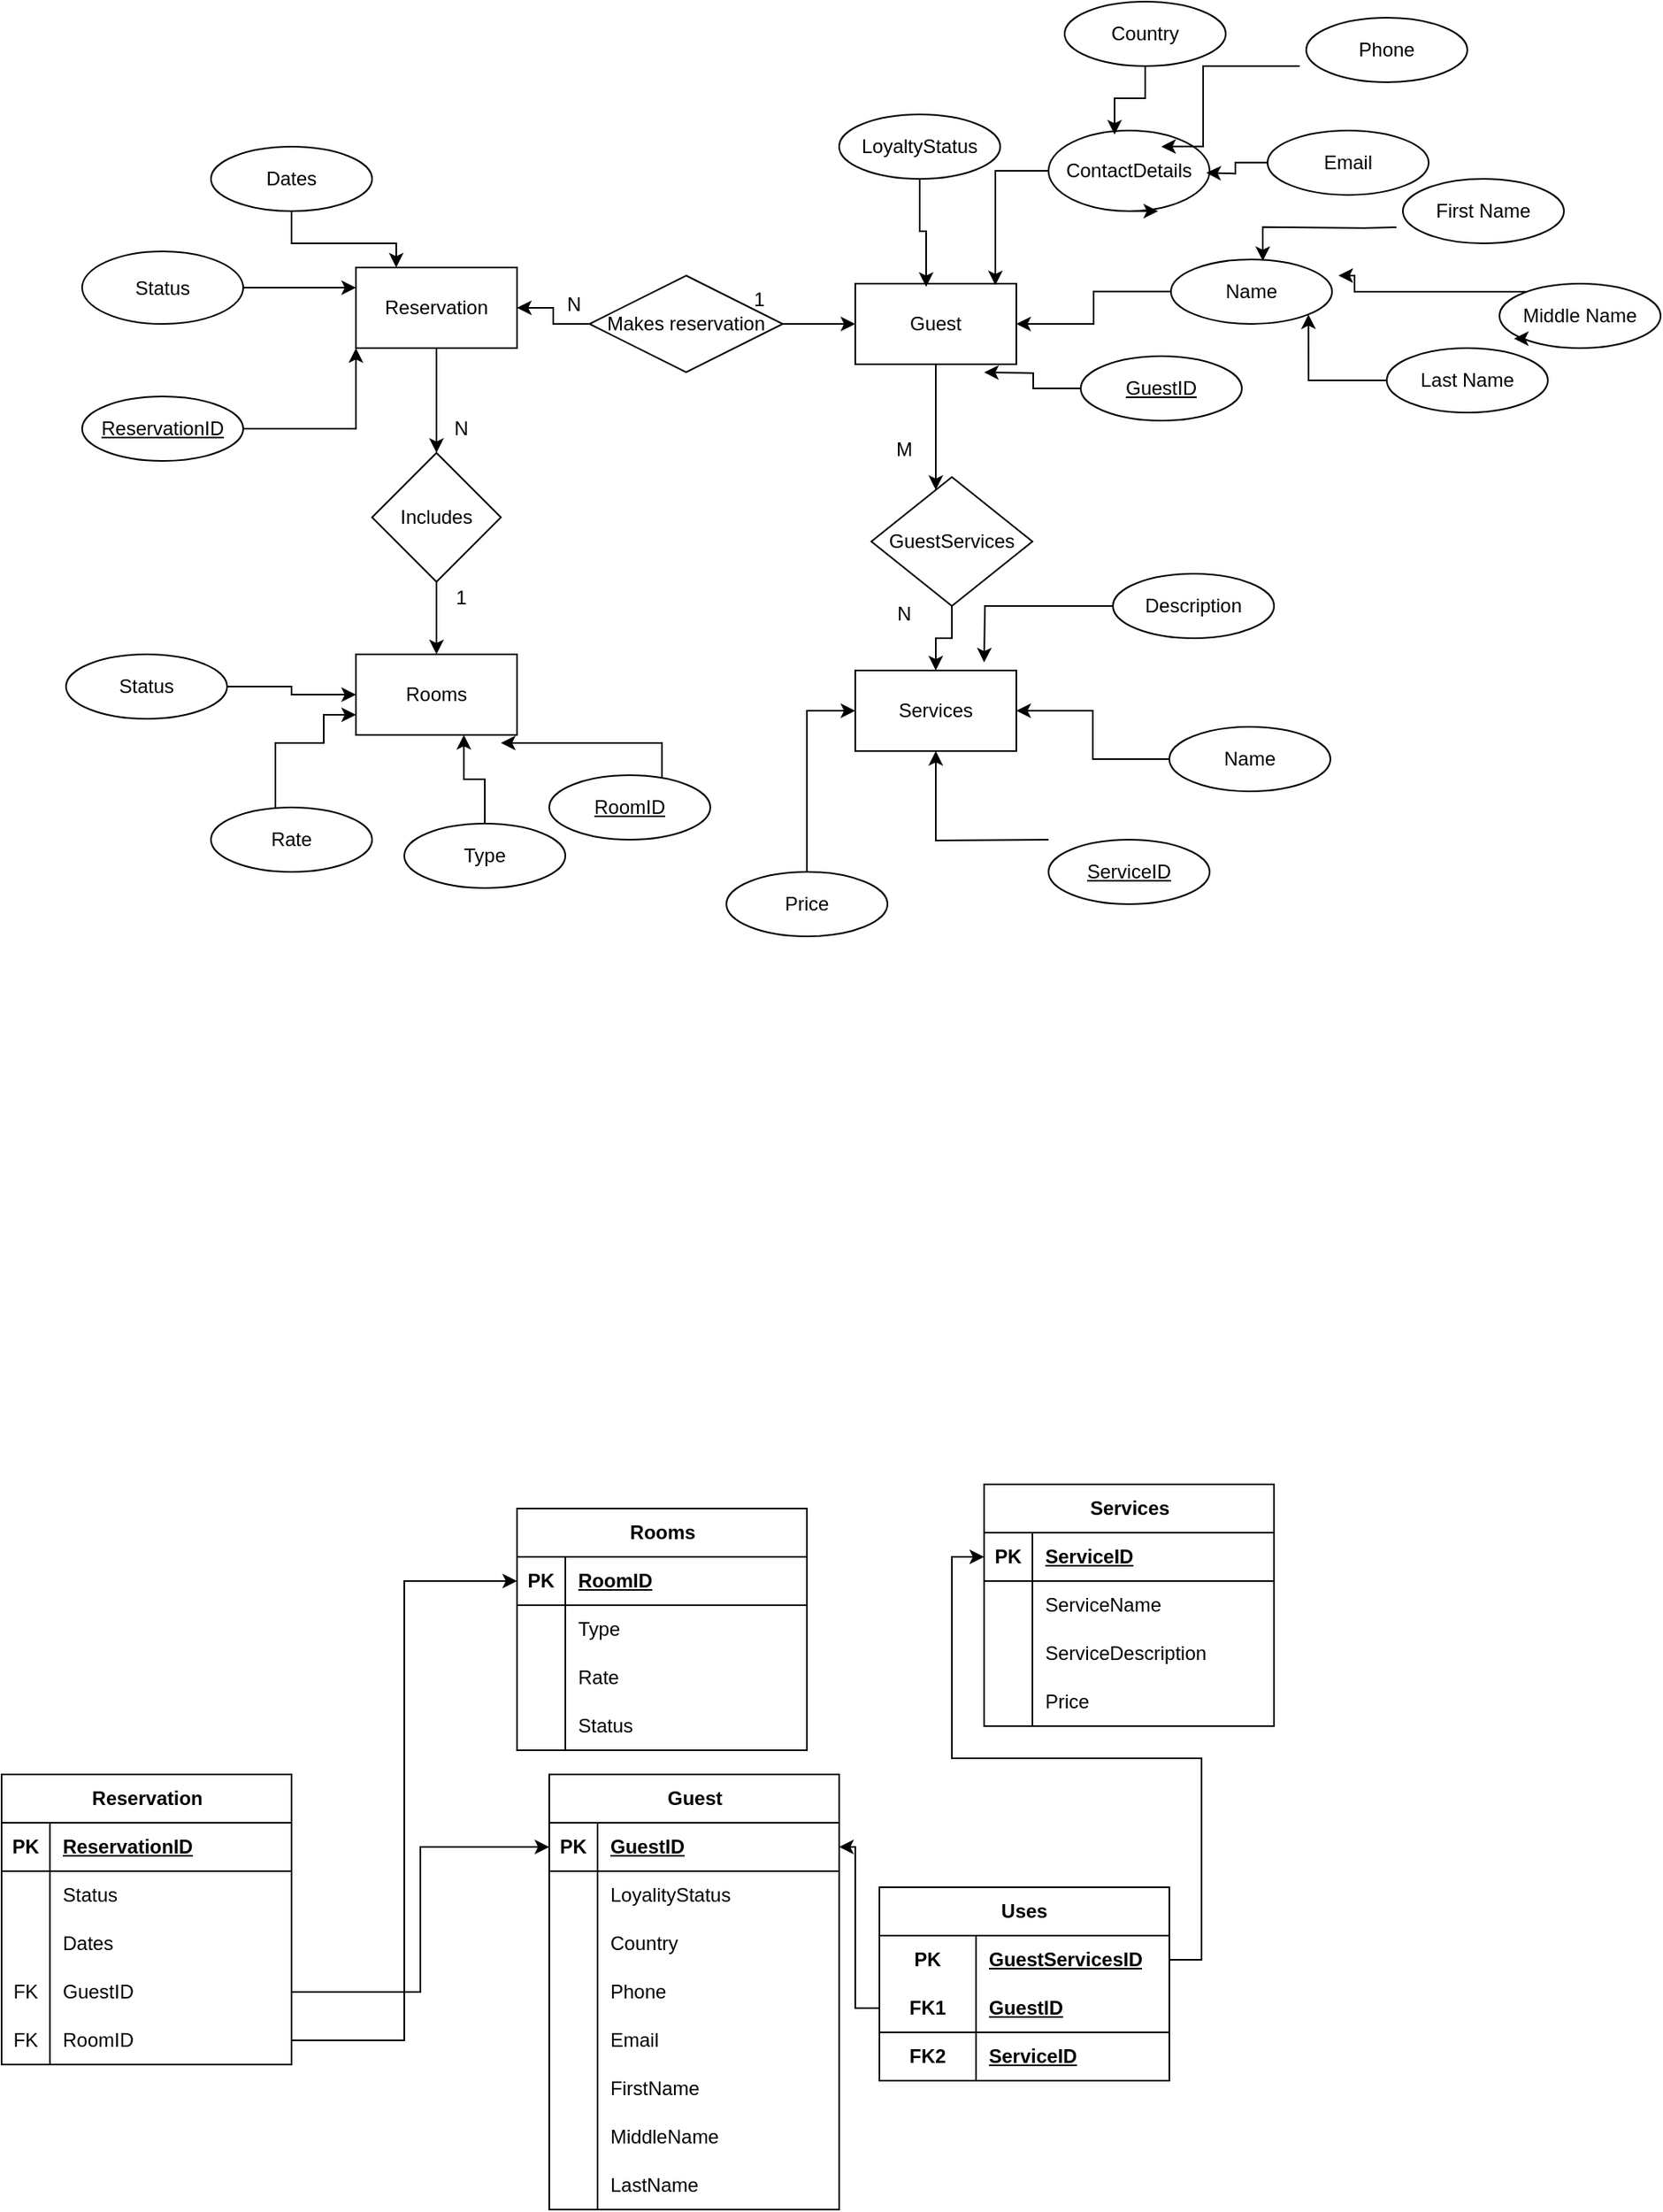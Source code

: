 <mxfile version="21.7.2" type="github">
  <diagram id="R2lEEEUBdFMjLlhIrx00" name="Page-1">
    <mxGraphModel dx="2049" dy="699" grid="1" gridSize="10" guides="1" tooltips="1" connect="1" arrows="1" fold="1" page="0" pageScale="1" pageWidth="850" pageHeight="1100" math="0" shadow="0" extFonts="Permanent Marker^https://fonts.googleapis.com/css?family=Permanent+Marker">
      <root>
        <mxCell id="0" />
        <mxCell id="1" parent="0" />
        <mxCell id="gXxTrSOlqH6xNBDomZQk-94" value="" style="edgeStyle=orthogonalEdgeStyle;rounded=0;orthogonalLoop=1;jettySize=auto;html=1;" parent="1" source="gXxTrSOlqH6xNBDomZQk-76" target="gXxTrSOlqH6xNBDomZQk-93" edge="1">
          <mxGeometry relative="1" as="geometry" />
        </mxCell>
        <mxCell id="gXxTrSOlqH6xNBDomZQk-76" value="Reservation" style="whiteSpace=wrap;html=1;align=center;" parent="1" vertex="1">
          <mxGeometry x="550" y="685" width="100" height="50" as="geometry" />
        </mxCell>
        <mxCell id="gXxTrSOlqH6xNBDomZQk-77" value="Services" style="whiteSpace=wrap;html=1;align=center;" parent="1" vertex="1">
          <mxGeometry x="860" y="935" width="100" height="50" as="geometry" />
        </mxCell>
        <mxCell id="gXxTrSOlqH6xNBDomZQk-89" value="" style="edgeStyle=orthogonalEdgeStyle;rounded=0;orthogonalLoop=1;jettySize=auto;html=1;" parent="1" source="gXxTrSOlqH6xNBDomZQk-78" target="gXxTrSOlqH6xNBDomZQk-88" edge="1">
          <mxGeometry relative="1" as="geometry">
            <Array as="points">
              <mxPoint x="910" y="795" />
              <mxPoint x="910" y="795" />
            </Array>
          </mxGeometry>
        </mxCell>
        <mxCell id="gXxTrSOlqH6xNBDomZQk-78" value="Guest" style="whiteSpace=wrap;html=1;align=center;" parent="1" vertex="1">
          <mxGeometry x="860" y="695" width="100" height="50" as="geometry" />
        </mxCell>
        <mxCell id="gXxTrSOlqH6xNBDomZQk-79" value="Rooms" style="whiteSpace=wrap;html=1;align=center;" parent="1" vertex="1">
          <mxGeometry x="550" y="925" width="100" height="50" as="geometry" />
        </mxCell>
        <mxCell id="gXxTrSOlqH6xNBDomZQk-84" style="edgeStyle=orthogonalEdgeStyle;rounded=0;orthogonalLoop=1;jettySize=auto;html=1;entryX=1;entryY=0.5;entryDx=0;entryDy=0;" parent="1" source="gXxTrSOlqH6xNBDomZQk-81" target="gXxTrSOlqH6xNBDomZQk-76" edge="1">
          <mxGeometry relative="1" as="geometry" />
        </mxCell>
        <mxCell id="gXxTrSOlqH6xNBDomZQk-85" style="edgeStyle=orthogonalEdgeStyle;rounded=0;orthogonalLoop=1;jettySize=auto;html=1;" parent="1" source="gXxTrSOlqH6xNBDomZQk-81" target="gXxTrSOlqH6xNBDomZQk-78" edge="1">
          <mxGeometry relative="1" as="geometry" />
        </mxCell>
        <mxCell id="gXxTrSOlqH6xNBDomZQk-81" value="Makes reservation" style="shape=rhombus;perimeter=rhombusPerimeter;whiteSpace=wrap;html=1;align=center;" parent="1" vertex="1">
          <mxGeometry x="695" y="690" width="120" height="60" as="geometry" />
        </mxCell>
        <mxCell id="gXxTrSOlqH6xNBDomZQk-86" value="N" style="text;html=1;align=center;verticalAlign=middle;resizable=0;points=[];autosize=1;strokeColor=none;fillColor=none;" parent="1" vertex="1">
          <mxGeometry x="670" y="692.5" width="30" height="30" as="geometry" />
        </mxCell>
        <mxCell id="gXxTrSOlqH6xNBDomZQk-87" value="1" style="text;html=1;align=center;verticalAlign=middle;resizable=0;points=[];autosize=1;strokeColor=none;fillColor=none;" parent="1" vertex="1">
          <mxGeometry x="785" y="690" width="30" height="30" as="geometry" />
        </mxCell>
        <mxCell id="gXxTrSOlqH6xNBDomZQk-90" style="edgeStyle=orthogonalEdgeStyle;rounded=0;orthogonalLoop=1;jettySize=auto;html=1;entryX=0.5;entryY=0;entryDx=0;entryDy=0;" parent="1" source="gXxTrSOlqH6xNBDomZQk-88" target="gXxTrSOlqH6xNBDomZQk-77" edge="1">
          <mxGeometry relative="1" as="geometry" />
        </mxCell>
        <mxCell id="gXxTrSOlqH6xNBDomZQk-88" value="GuestServices" style="rhombus;whiteSpace=wrap;html=1;" parent="1" vertex="1">
          <mxGeometry x="870" y="815" width="100" height="80" as="geometry" />
        </mxCell>
        <mxCell id="gXxTrSOlqH6xNBDomZQk-91" value="M" style="text;html=1;align=center;verticalAlign=middle;resizable=0;points=[];autosize=1;strokeColor=none;fillColor=none;" parent="1" vertex="1">
          <mxGeometry x="875" y="783" width="30" height="30" as="geometry" />
        </mxCell>
        <mxCell id="gXxTrSOlqH6xNBDomZQk-92" value="N" style="text;html=1;align=center;verticalAlign=middle;resizable=0;points=[];autosize=1;strokeColor=none;fillColor=none;" parent="1" vertex="1">
          <mxGeometry x="875" y="885" width="30" height="30" as="geometry" />
        </mxCell>
        <mxCell id="gXxTrSOlqH6xNBDomZQk-95" value="" style="edgeStyle=orthogonalEdgeStyle;rounded=0;orthogonalLoop=1;jettySize=auto;html=1;" parent="1" source="gXxTrSOlqH6xNBDomZQk-93" target="gXxTrSOlqH6xNBDomZQk-79" edge="1">
          <mxGeometry relative="1" as="geometry" />
        </mxCell>
        <mxCell id="gXxTrSOlqH6xNBDomZQk-93" value="Includes" style="rhombus;whiteSpace=wrap;html=1;" parent="1" vertex="1">
          <mxGeometry x="560" y="800" width="80" height="80" as="geometry" />
        </mxCell>
        <mxCell id="gXxTrSOlqH6xNBDomZQk-96" value="N" style="text;html=1;align=center;verticalAlign=middle;resizable=0;points=[];autosize=1;strokeColor=none;fillColor=none;" parent="1" vertex="1">
          <mxGeometry x="600" y="770" width="30" height="30" as="geometry" />
        </mxCell>
        <mxCell id="gXxTrSOlqH6xNBDomZQk-97" value="1" style="text;html=1;align=center;verticalAlign=middle;resizable=0;points=[];autosize=1;strokeColor=none;fillColor=none;" parent="1" vertex="1">
          <mxGeometry x="600" y="875" width="30" height="30" as="geometry" />
        </mxCell>
        <mxCell id="gXxTrSOlqH6xNBDomZQk-100" style="edgeStyle=orthogonalEdgeStyle;rounded=0;orthogonalLoop=1;jettySize=auto;html=1;entryX=0;entryY=0.25;entryDx=0;entryDy=0;" parent="1" source="gXxTrSOlqH6xNBDomZQk-98" target="gXxTrSOlqH6xNBDomZQk-76" edge="1">
          <mxGeometry relative="1" as="geometry" />
        </mxCell>
        <mxCell id="gXxTrSOlqH6xNBDomZQk-98" value="Status" style="ellipse;whiteSpace=wrap;html=1;align=center;" parent="1" vertex="1">
          <mxGeometry x="380" y="675" width="100" height="45" as="geometry" />
        </mxCell>
        <mxCell id="gXxTrSOlqH6xNBDomZQk-101" style="edgeStyle=orthogonalEdgeStyle;rounded=0;orthogonalLoop=1;jettySize=auto;html=1;entryX=0.25;entryY=0;entryDx=0;entryDy=0;" parent="1" source="gXxTrSOlqH6xNBDomZQk-99" target="gXxTrSOlqH6xNBDomZQk-76" edge="1">
          <mxGeometry relative="1" as="geometry" />
        </mxCell>
        <mxCell id="gXxTrSOlqH6xNBDomZQk-99" value="Dates" style="ellipse;whiteSpace=wrap;html=1;align=center;" parent="1" vertex="1">
          <mxGeometry x="460" y="610" width="100" height="40" as="geometry" />
        </mxCell>
        <mxCell id="gXxTrSOlqH6xNBDomZQk-103" style="edgeStyle=orthogonalEdgeStyle;rounded=0;orthogonalLoop=1;jettySize=auto;html=1;entryX=0;entryY=1;entryDx=0;entryDy=0;" parent="1" source="gXxTrSOlqH6xNBDomZQk-102" target="gXxTrSOlqH6xNBDomZQk-76" edge="1">
          <mxGeometry relative="1" as="geometry" />
        </mxCell>
        <mxCell id="gXxTrSOlqH6xNBDomZQk-102" value="ReservationID" style="ellipse;whiteSpace=wrap;html=1;align=center;fontStyle=4;" parent="1" vertex="1">
          <mxGeometry x="380" y="765" width="100" height="40" as="geometry" />
        </mxCell>
        <mxCell id="gXxTrSOlqH6xNBDomZQk-107" style="edgeStyle=orthogonalEdgeStyle;rounded=0;orthogonalLoop=1;jettySize=auto;html=1;" parent="1" source="gXxTrSOlqH6xNBDomZQk-104" edge="1">
          <mxGeometry relative="1" as="geometry">
            <mxPoint x="940" y="930" as="targetPoint" />
          </mxGeometry>
        </mxCell>
        <mxCell id="gXxTrSOlqH6xNBDomZQk-104" value="Description" style="ellipse;whiteSpace=wrap;html=1;align=center;" parent="1" vertex="1">
          <mxGeometry x="1020" y="875" width="100" height="40" as="geometry" />
        </mxCell>
        <mxCell id="gXxTrSOlqH6xNBDomZQk-108" style="edgeStyle=orthogonalEdgeStyle;rounded=0;orthogonalLoop=1;jettySize=auto;html=1;entryX=1;entryY=0.5;entryDx=0;entryDy=0;" parent="1" source="gXxTrSOlqH6xNBDomZQk-105" target="gXxTrSOlqH6xNBDomZQk-77" edge="1">
          <mxGeometry relative="1" as="geometry" />
        </mxCell>
        <mxCell id="gXxTrSOlqH6xNBDomZQk-105" value="Name" style="ellipse;whiteSpace=wrap;html=1;align=center;" parent="1" vertex="1">
          <mxGeometry x="1055" y="970" width="100" height="40" as="geometry" />
        </mxCell>
        <mxCell id="gXxTrSOlqH6xNBDomZQk-109" style="edgeStyle=orthogonalEdgeStyle;rounded=0;orthogonalLoop=1;jettySize=auto;html=1;entryX=0.5;entryY=1;entryDx=0;entryDy=0;" parent="1" target="gXxTrSOlqH6xNBDomZQk-77" edge="1">
          <mxGeometry relative="1" as="geometry">
            <mxPoint x="980.0" y="1040" as="sourcePoint" />
          </mxGeometry>
        </mxCell>
        <mxCell id="gXxTrSOlqH6xNBDomZQk-106" value="ServiceID" style="ellipse;whiteSpace=wrap;html=1;align=center;fontStyle=4;" parent="1" vertex="1">
          <mxGeometry x="980" y="1040" width="100" height="40" as="geometry" />
        </mxCell>
        <mxCell id="gXxTrSOlqH6xNBDomZQk-127" style="edgeStyle=orthogonalEdgeStyle;rounded=0;orthogonalLoop=1;jettySize=auto;html=1;entryX=0.87;entryY=0.02;entryDx=0;entryDy=0;entryPerimeter=0;" parent="1" source="gXxTrSOlqH6xNBDomZQk-110" target="gXxTrSOlqH6xNBDomZQk-78" edge="1">
          <mxGeometry relative="1" as="geometry" />
        </mxCell>
        <mxCell id="gXxTrSOlqH6xNBDomZQk-110" value="ContactDetails" style="ellipse;whiteSpace=wrap;html=1;align=center;" parent="1" vertex="1">
          <mxGeometry x="980" y="600" width="100" height="50" as="geometry" />
        </mxCell>
        <mxCell id="gXxTrSOlqH6xNBDomZQk-130" style="edgeStyle=orthogonalEdgeStyle;rounded=0;orthogonalLoop=1;jettySize=auto;html=1;entryX=1;entryY=0.5;entryDx=0;entryDy=0;" parent="1" source="gXxTrSOlqH6xNBDomZQk-111" target="gXxTrSOlqH6xNBDomZQk-78" edge="1">
          <mxGeometry relative="1" as="geometry" />
        </mxCell>
        <mxCell id="gXxTrSOlqH6xNBDomZQk-111" value="Name" style="ellipse;whiteSpace=wrap;html=1;align=center;" parent="1" vertex="1">
          <mxGeometry x="1056" y="679.94" width="100" height="40" as="geometry" />
        </mxCell>
        <mxCell id="gXxTrSOlqH6xNBDomZQk-128" style="edgeStyle=orthogonalEdgeStyle;rounded=0;orthogonalLoop=1;jettySize=auto;html=1;entryX=0.44;entryY=0.04;entryDx=0;entryDy=0;entryPerimeter=0;" parent="1" source="gXxTrSOlqH6xNBDomZQk-112" target="gXxTrSOlqH6xNBDomZQk-78" edge="1">
          <mxGeometry relative="1" as="geometry" />
        </mxCell>
        <mxCell id="gXxTrSOlqH6xNBDomZQk-112" value="LoyaltyStatus" style="ellipse;whiteSpace=wrap;html=1;align=center;" parent="1" vertex="1">
          <mxGeometry x="850" y="590" width="100" height="40" as="geometry" />
        </mxCell>
        <mxCell id="gXxTrSOlqH6xNBDomZQk-129" style="edgeStyle=orthogonalEdgeStyle;rounded=0;orthogonalLoop=1;jettySize=auto;html=1;" parent="1" source="gXxTrSOlqH6xNBDomZQk-113" edge="1">
          <mxGeometry relative="1" as="geometry">
            <mxPoint x="940" y="750" as="targetPoint" />
          </mxGeometry>
        </mxCell>
        <mxCell id="gXxTrSOlqH6xNBDomZQk-113" value="GuestID" style="ellipse;whiteSpace=wrap;html=1;align=center;fontStyle=4;" parent="1" vertex="1">
          <mxGeometry x="1000" y="740" width="100" height="40" as="geometry" />
        </mxCell>
        <mxCell id="gXxTrSOlqH6xNBDomZQk-120" style="edgeStyle=orthogonalEdgeStyle;rounded=0;orthogonalLoop=1;jettySize=auto;html=1;entryX=1;entryY=1;entryDx=0;entryDy=0;" parent="1" source="gXxTrSOlqH6xNBDomZQk-114" target="gXxTrSOlqH6xNBDomZQk-111" edge="1">
          <mxGeometry relative="1" as="geometry" />
        </mxCell>
        <mxCell id="gXxTrSOlqH6xNBDomZQk-114" value="Last Name" style="ellipse;whiteSpace=wrap;html=1;align=center;" parent="1" vertex="1">
          <mxGeometry x="1190" y="735" width="100" height="40" as="geometry" />
        </mxCell>
        <mxCell id="gXxTrSOlqH6xNBDomZQk-119" style="edgeStyle=orthogonalEdgeStyle;rounded=0;orthogonalLoop=1;jettySize=auto;html=1;" parent="1" source="gXxTrSOlqH6xNBDomZQk-115" edge="1">
          <mxGeometry relative="1" as="geometry">
            <mxPoint x="1160" y="690" as="targetPoint" />
            <Array as="points">
              <mxPoint x="1240" y="700" />
              <mxPoint x="1170" y="700" />
              <mxPoint x="1170" y="691" />
            </Array>
          </mxGeometry>
        </mxCell>
        <mxCell id="gXxTrSOlqH6xNBDomZQk-115" value="Middle Name" style="ellipse;whiteSpace=wrap;html=1;align=center;" parent="1" vertex="1">
          <mxGeometry x="1260" y="695" width="100" height="40" as="geometry" />
        </mxCell>
        <mxCell id="gXxTrSOlqH6xNBDomZQk-117" style="edgeStyle=orthogonalEdgeStyle;rounded=0;orthogonalLoop=1;jettySize=auto;html=1;entryX=0.57;entryY=0.025;entryDx=0;entryDy=0;entryPerimeter=0;" parent="1" target="gXxTrSOlqH6xNBDomZQk-111" edge="1">
          <mxGeometry relative="1" as="geometry">
            <mxPoint x="1196.0" y="659.999" as="sourcePoint" />
          </mxGeometry>
        </mxCell>
        <mxCell id="gXxTrSOlqH6xNBDomZQk-116" value="First Name" style="ellipse;whiteSpace=wrap;html=1;align=center;" parent="1" vertex="1">
          <mxGeometry x="1200" y="630" width="100" height="40" as="geometry" />
        </mxCell>
        <mxCell id="gXxTrSOlqH6xNBDomZQk-118" style="edgeStyle=orthogonalEdgeStyle;rounded=0;orthogonalLoop=1;jettySize=auto;html=1;exitX=0;exitY=1;exitDx=0;exitDy=0;entryX=0.09;entryY=0.875;entryDx=0;entryDy=0;entryPerimeter=0;" parent="1" source="gXxTrSOlqH6xNBDomZQk-115" target="gXxTrSOlqH6xNBDomZQk-115" edge="1">
          <mxGeometry relative="1" as="geometry" />
        </mxCell>
        <mxCell id="gXxTrSOlqH6xNBDomZQk-125" style="edgeStyle=orthogonalEdgeStyle;rounded=0;orthogonalLoop=1;jettySize=auto;html=1;entryX=1.02;entryY=0.325;entryDx=0;entryDy=0;entryPerimeter=0;" parent="1" source="gXxTrSOlqH6xNBDomZQk-121" edge="1">
          <mxGeometry relative="1" as="geometry">
            <mxPoint x="1078.0" y="626.19" as="targetPoint" />
          </mxGeometry>
        </mxCell>
        <mxCell id="gXxTrSOlqH6xNBDomZQk-121" value="Email" style="ellipse;whiteSpace=wrap;html=1;align=center;" parent="1" vertex="1">
          <mxGeometry x="1116" y="599.94" width="100" height="40" as="geometry" />
        </mxCell>
        <mxCell id="gXxTrSOlqH6xNBDomZQk-124" style="edgeStyle=orthogonalEdgeStyle;rounded=0;orthogonalLoop=1;jettySize=auto;html=1;entryX=0.41;entryY=0.05;entryDx=0;entryDy=0;entryPerimeter=0;" parent="1" source="gXxTrSOlqH6xNBDomZQk-122" target="gXxTrSOlqH6xNBDomZQk-110" edge="1">
          <mxGeometry relative="1" as="geometry" />
        </mxCell>
        <mxCell id="gXxTrSOlqH6xNBDomZQk-122" value="Country" style="ellipse;whiteSpace=wrap;html=1;align=center;" parent="1" vertex="1">
          <mxGeometry x="990" y="520" width="100" height="40" as="geometry" />
        </mxCell>
        <mxCell id="gXxTrSOlqH6xNBDomZQk-126" style="edgeStyle=orthogonalEdgeStyle;rounded=0;orthogonalLoop=1;jettySize=auto;html=1;entryX=0.74;entryY=0;entryDx=0;entryDy=0;entryPerimeter=0;" parent="1" edge="1">
          <mxGeometry relative="1" as="geometry">
            <mxPoint x="1136.0" y="559.999" as="sourcePoint" />
            <mxPoint x="1050" y="609.94" as="targetPoint" />
            <Array as="points">
              <mxPoint x="1076" y="559.94" />
              <mxPoint x="1076" y="609.94" />
            </Array>
          </mxGeometry>
        </mxCell>
        <mxCell id="gXxTrSOlqH6xNBDomZQk-123" value="Phone" style="ellipse;whiteSpace=wrap;html=1;align=center;" parent="1" vertex="1">
          <mxGeometry x="1140" y="530" width="100" height="40" as="geometry" />
        </mxCell>
        <mxCell id="gXxTrSOlqH6xNBDomZQk-132" style="edgeStyle=orthogonalEdgeStyle;rounded=0;orthogonalLoop=1;jettySize=auto;html=1;exitX=0.5;exitY=1;exitDx=0;exitDy=0;entryX=0.68;entryY=1;entryDx=0;entryDy=0;entryPerimeter=0;" parent="1" source="gXxTrSOlqH6xNBDomZQk-110" target="gXxTrSOlqH6xNBDomZQk-110" edge="1">
          <mxGeometry relative="1" as="geometry" />
        </mxCell>
        <mxCell id="gXxTrSOlqH6xNBDomZQk-137" style="edgeStyle=orthogonalEdgeStyle;rounded=0;orthogonalLoop=1;jettySize=auto;html=1;entryX=0.67;entryY=1;entryDx=0;entryDy=0;entryPerimeter=0;" parent="1" source="gXxTrSOlqH6xNBDomZQk-133" target="gXxTrSOlqH6xNBDomZQk-79" edge="1">
          <mxGeometry relative="1" as="geometry" />
        </mxCell>
        <mxCell id="gXxTrSOlqH6xNBDomZQk-133" value="Type" style="ellipse;whiteSpace=wrap;html=1;align=center;" parent="1" vertex="1">
          <mxGeometry x="580" y="1030" width="100" height="40" as="geometry" />
        </mxCell>
        <mxCell id="gXxTrSOlqH6xNBDomZQk-138" style="edgeStyle=orthogonalEdgeStyle;rounded=0;orthogonalLoop=1;jettySize=auto;html=1;entryX=0;entryY=0.75;entryDx=0;entryDy=0;" parent="1" source="gXxTrSOlqH6xNBDomZQk-134" target="gXxTrSOlqH6xNBDomZQk-79" edge="1">
          <mxGeometry relative="1" as="geometry">
            <Array as="points">
              <mxPoint x="500" y="980" />
              <mxPoint x="530" y="980" />
              <mxPoint x="530" y="963" />
            </Array>
          </mxGeometry>
        </mxCell>
        <mxCell id="gXxTrSOlqH6xNBDomZQk-134" value="Rate" style="ellipse;whiteSpace=wrap;html=1;align=center;" parent="1" vertex="1">
          <mxGeometry x="460" y="1020" width="100" height="40" as="geometry" />
        </mxCell>
        <mxCell id="gXxTrSOlqH6xNBDomZQk-136" style="edgeStyle=orthogonalEdgeStyle;rounded=0;orthogonalLoop=1;jettySize=auto;html=1;entryX=0.9;entryY=1.1;entryDx=0;entryDy=0;entryPerimeter=0;" parent="1" source="gXxTrSOlqH6xNBDomZQk-135" target="gXxTrSOlqH6xNBDomZQk-79" edge="1">
          <mxGeometry relative="1" as="geometry">
            <Array as="points">
              <mxPoint x="740" y="980" />
            </Array>
          </mxGeometry>
        </mxCell>
        <mxCell id="gXxTrSOlqH6xNBDomZQk-135" value="RoomID" style="ellipse;whiteSpace=wrap;html=1;align=center;fontStyle=4;" parent="1" vertex="1">
          <mxGeometry x="670" y="1000" width="100" height="40" as="geometry" />
        </mxCell>
        <mxCell id="-_Wv3x6lIX4xmRVzQLZG-1" value="Reservation" style="shape=table;startSize=30;container=1;collapsible=1;childLayout=tableLayout;fixedRows=1;rowLines=0;fontStyle=1;align=center;resizeLast=1;html=1;" parent="1" vertex="1">
          <mxGeometry x="330" y="1620" width="180" height="180" as="geometry" />
        </mxCell>
        <mxCell id="-_Wv3x6lIX4xmRVzQLZG-2" value="" style="shape=tableRow;horizontal=0;startSize=0;swimlaneHead=0;swimlaneBody=0;fillColor=none;collapsible=0;dropTarget=0;points=[[0,0.5],[1,0.5]];portConstraint=eastwest;top=0;left=0;right=0;bottom=1;" parent="-_Wv3x6lIX4xmRVzQLZG-1" vertex="1">
          <mxGeometry y="30" width="180" height="30" as="geometry" />
        </mxCell>
        <mxCell id="-_Wv3x6lIX4xmRVzQLZG-3" value="PK" style="shape=partialRectangle;connectable=0;fillColor=none;top=0;left=0;bottom=0;right=0;fontStyle=1;overflow=hidden;whiteSpace=wrap;html=1;" parent="-_Wv3x6lIX4xmRVzQLZG-2" vertex="1">
          <mxGeometry width="30" height="30" as="geometry">
            <mxRectangle width="30" height="30" as="alternateBounds" />
          </mxGeometry>
        </mxCell>
        <mxCell id="-_Wv3x6lIX4xmRVzQLZG-4" value="ReservationID" style="shape=partialRectangle;connectable=0;fillColor=none;top=0;left=0;bottom=0;right=0;align=left;spacingLeft=6;fontStyle=5;overflow=hidden;whiteSpace=wrap;html=1;" parent="-_Wv3x6lIX4xmRVzQLZG-2" vertex="1">
          <mxGeometry x="30" width="150" height="30" as="geometry">
            <mxRectangle width="150" height="30" as="alternateBounds" />
          </mxGeometry>
        </mxCell>
        <mxCell id="-_Wv3x6lIX4xmRVzQLZG-5" value="" style="shape=tableRow;horizontal=0;startSize=0;swimlaneHead=0;swimlaneBody=0;fillColor=none;collapsible=0;dropTarget=0;points=[[0,0.5],[1,0.5]];portConstraint=eastwest;top=0;left=0;right=0;bottom=0;" parent="-_Wv3x6lIX4xmRVzQLZG-1" vertex="1">
          <mxGeometry y="60" width="180" height="30" as="geometry" />
        </mxCell>
        <mxCell id="-_Wv3x6lIX4xmRVzQLZG-6" value="" style="shape=partialRectangle;connectable=0;fillColor=none;top=0;left=0;bottom=0;right=0;editable=1;overflow=hidden;whiteSpace=wrap;html=1;" parent="-_Wv3x6lIX4xmRVzQLZG-5" vertex="1">
          <mxGeometry width="30" height="30" as="geometry">
            <mxRectangle width="30" height="30" as="alternateBounds" />
          </mxGeometry>
        </mxCell>
        <mxCell id="-_Wv3x6lIX4xmRVzQLZG-7" value="Status" style="shape=partialRectangle;connectable=0;fillColor=none;top=0;left=0;bottom=0;right=0;align=left;spacingLeft=6;overflow=hidden;whiteSpace=wrap;html=1;" parent="-_Wv3x6lIX4xmRVzQLZG-5" vertex="1">
          <mxGeometry x="30" width="150" height="30" as="geometry">
            <mxRectangle width="150" height="30" as="alternateBounds" />
          </mxGeometry>
        </mxCell>
        <mxCell id="-_Wv3x6lIX4xmRVzQLZG-8" value="" style="shape=tableRow;horizontal=0;startSize=0;swimlaneHead=0;swimlaneBody=0;fillColor=none;collapsible=0;dropTarget=0;points=[[0,0.5],[1,0.5]];portConstraint=eastwest;top=0;left=0;right=0;bottom=0;" parent="-_Wv3x6lIX4xmRVzQLZG-1" vertex="1">
          <mxGeometry y="90" width="180" height="30" as="geometry" />
        </mxCell>
        <mxCell id="-_Wv3x6lIX4xmRVzQLZG-9" value="" style="shape=partialRectangle;connectable=0;fillColor=none;top=0;left=0;bottom=0;right=0;editable=1;overflow=hidden;whiteSpace=wrap;html=1;" parent="-_Wv3x6lIX4xmRVzQLZG-8" vertex="1">
          <mxGeometry width="30" height="30" as="geometry">
            <mxRectangle width="30" height="30" as="alternateBounds" />
          </mxGeometry>
        </mxCell>
        <mxCell id="-_Wv3x6lIX4xmRVzQLZG-10" value="Dates" style="shape=partialRectangle;connectable=0;fillColor=none;top=0;left=0;bottom=0;right=0;align=left;spacingLeft=6;overflow=hidden;whiteSpace=wrap;html=1;" parent="-_Wv3x6lIX4xmRVzQLZG-8" vertex="1">
          <mxGeometry x="30" width="150" height="30" as="geometry">
            <mxRectangle width="150" height="30" as="alternateBounds" />
          </mxGeometry>
        </mxCell>
        <mxCell id="-_Wv3x6lIX4xmRVzQLZG-91" value="" style="shape=tableRow;horizontal=0;startSize=0;swimlaneHead=0;swimlaneBody=0;fillColor=none;collapsible=0;dropTarget=0;points=[[0,0.5],[1,0.5]];portConstraint=eastwest;top=0;left=0;right=0;bottom=0;" parent="-_Wv3x6lIX4xmRVzQLZG-1" vertex="1">
          <mxGeometry y="120" width="180" height="30" as="geometry" />
        </mxCell>
        <mxCell id="-_Wv3x6lIX4xmRVzQLZG-92" value="FK" style="shape=partialRectangle;connectable=0;fillColor=none;top=0;left=0;bottom=0;right=0;editable=1;overflow=hidden;whiteSpace=wrap;html=1;" parent="-_Wv3x6lIX4xmRVzQLZG-91" vertex="1">
          <mxGeometry width="30" height="30" as="geometry">
            <mxRectangle width="30" height="30" as="alternateBounds" />
          </mxGeometry>
        </mxCell>
        <mxCell id="-_Wv3x6lIX4xmRVzQLZG-93" value="GuestID" style="shape=partialRectangle;connectable=0;fillColor=none;top=0;left=0;bottom=0;right=0;align=left;spacingLeft=6;overflow=hidden;whiteSpace=wrap;html=1;" parent="-_Wv3x6lIX4xmRVzQLZG-91" vertex="1">
          <mxGeometry x="30" width="150" height="30" as="geometry">
            <mxRectangle width="150" height="30" as="alternateBounds" />
          </mxGeometry>
        </mxCell>
        <mxCell id="E9cHmmTFZmdY-wmOy-n--1" value="" style="shape=tableRow;horizontal=0;startSize=0;swimlaneHead=0;swimlaneBody=0;fillColor=none;collapsible=0;dropTarget=0;points=[[0,0.5],[1,0.5]];portConstraint=eastwest;top=0;left=0;right=0;bottom=0;" parent="-_Wv3x6lIX4xmRVzQLZG-1" vertex="1">
          <mxGeometry y="150" width="180" height="30" as="geometry" />
        </mxCell>
        <mxCell id="E9cHmmTFZmdY-wmOy-n--2" value="FK" style="shape=partialRectangle;connectable=0;fillColor=none;top=0;left=0;bottom=0;right=0;editable=1;overflow=hidden;whiteSpace=wrap;html=1;" parent="E9cHmmTFZmdY-wmOy-n--1" vertex="1">
          <mxGeometry width="30" height="30" as="geometry">
            <mxRectangle width="30" height="30" as="alternateBounds" />
          </mxGeometry>
        </mxCell>
        <mxCell id="E9cHmmTFZmdY-wmOy-n--3" value="RoomID" style="shape=partialRectangle;connectable=0;fillColor=none;top=0;left=0;bottom=0;right=0;align=left;spacingLeft=6;overflow=hidden;whiteSpace=wrap;html=1;" parent="E9cHmmTFZmdY-wmOy-n--1" vertex="1">
          <mxGeometry x="30" width="150" height="30" as="geometry">
            <mxRectangle width="150" height="30" as="alternateBounds" />
          </mxGeometry>
        </mxCell>
        <mxCell id="-_Wv3x6lIX4xmRVzQLZG-14" value="Rooms" style="shape=table;startSize=30;container=1;collapsible=1;childLayout=tableLayout;fixedRows=1;rowLines=0;fontStyle=1;align=center;resizeLast=1;html=1;" parent="1" vertex="1">
          <mxGeometry x="650" y="1455" width="180" height="150" as="geometry" />
        </mxCell>
        <mxCell id="-_Wv3x6lIX4xmRVzQLZG-15" value="" style="shape=tableRow;horizontal=0;startSize=0;swimlaneHead=0;swimlaneBody=0;fillColor=none;collapsible=0;dropTarget=0;points=[[0,0.5],[1,0.5]];portConstraint=eastwest;top=0;left=0;right=0;bottom=1;" parent="-_Wv3x6lIX4xmRVzQLZG-14" vertex="1">
          <mxGeometry y="30" width="180" height="30" as="geometry" />
        </mxCell>
        <mxCell id="-_Wv3x6lIX4xmRVzQLZG-16" value="PK" style="shape=partialRectangle;connectable=0;fillColor=none;top=0;left=0;bottom=0;right=0;fontStyle=1;overflow=hidden;whiteSpace=wrap;html=1;" parent="-_Wv3x6lIX4xmRVzQLZG-15" vertex="1">
          <mxGeometry width="30" height="30" as="geometry">
            <mxRectangle width="30" height="30" as="alternateBounds" />
          </mxGeometry>
        </mxCell>
        <mxCell id="-_Wv3x6lIX4xmRVzQLZG-17" value="RoomID" style="shape=partialRectangle;connectable=0;fillColor=none;top=0;left=0;bottom=0;right=0;align=left;spacingLeft=6;fontStyle=5;overflow=hidden;whiteSpace=wrap;html=1;" parent="-_Wv3x6lIX4xmRVzQLZG-15" vertex="1">
          <mxGeometry x="30" width="150" height="30" as="geometry">
            <mxRectangle width="150" height="30" as="alternateBounds" />
          </mxGeometry>
        </mxCell>
        <mxCell id="-_Wv3x6lIX4xmRVzQLZG-18" value="" style="shape=tableRow;horizontal=0;startSize=0;swimlaneHead=0;swimlaneBody=0;fillColor=none;collapsible=0;dropTarget=0;points=[[0,0.5],[1,0.5]];portConstraint=eastwest;top=0;left=0;right=0;bottom=0;" parent="-_Wv3x6lIX4xmRVzQLZG-14" vertex="1">
          <mxGeometry y="60" width="180" height="30" as="geometry" />
        </mxCell>
        <mxCell id="-_Wv3x6lIX4xmRVzQLZG-19" value="" style="shape=partialRectangle;connectable=0;fillColor=none;top=0;left=0;bottom=0;right=0;editable=1;overflow=hidden;whiteSpace=wrap;html=1;" parent="-_Wv3x6lIX4xmRVzQLZG-18" vertex="1">
          <mxGeometry width="30" height="30" as="geometry">
            <mxRectangle width="30" height="30" as="alternateBounds" />
          </mxGeometry>
        </mxCell>
        <mxCell id="-_Wv3x6lIX4xmRVzQLZG-20" value="Type" style="shape=partialRectangle;connectable=0;fillColor=none;top=0;left=0;bottom=0;right=0;align=left;spacingLeft=6;overflow=hidden;whiteSpace=wrap;html=1;" parent="-_Wv3x6lIX4xmRVzQLZG-18" vertex="1">
          <mxGeometry x="30" width="150" height="30" as="geometry">
            <mxRectangle width="150" height="30" as="alternateBounds" />
          </mxGeometry>
        </mxCell>
        <mxCell id="-_Wv3x6lIX4xmRVzQLZG-21" value="" style="shape=tableRow;horizontal=0;startSize=0;swimlaneHead=0;swimlaneBody=0;fillColor=none;collapsible=0;dropTarget=0;points=[[0,0.5],[1,0.5]];portConstraint=eastwest;top=0;left=0;right=0;bottom=0;" parent="-_Wv3x6lIX4xmRVzQLZG-14" vertex="1">
          <mxGeometry y="90" width="180" height="30" as="geometry" />
        </mxCell>
        <mxCell id="-_Wv3x6lIX4xmRVzQLZG-22" value="" style="shape=partialRectangle;connectable=0;fillColor=none;top=0;left=0;bottom=0;right=0;editable=1;overflow=hidden;whiteSpace=wrap;html=1;" parent="-_Wv3x6lIX4xmRVzQLZG-21" vertex="1">
          <mxGeometry width="30" height="30" as="geometry">
            <mxRectangle width="30" height="30" as="alternateBounds" />
          </mxGeometry>
        </mxCell>
        <mxCell id="-_Wv3x6lIX4xmRVzQLZG-23" value="Rate" style="shape=partialRectangle;connectable=0;fillColor=none;top=0;left=0;bottom=0;right=0;align=left;spacingLeft=6;overflow=hidden;whiteSpace=wrap;html=1;" parent="-_Wv3x6lIX4xmRVzQLZG-21" vertex="1">
          <mxGeometry x="30" width="150" height="30" as="geometry">
            <mxRectangle width="150" height="30" as="alternateBounds" />
          </mxGeometry>
        </mxCell>
        <mxCell id="7i66Cs6OkESguFd0qCuN-16" value="" style="shape=tableRow;horizontal=0;startSize=0;swimlaneHead=0;swimlaneBody=0;fillColor=none;collapsible=0;dropTarget=0;points=[[0,0.5],[1,0.5]];portConstraint=eastwest;top=0;left=0;right=0;bottom=0;" vertex="1" parent="-_Wv3x6lIX4xmRVzQLZG-14">
          <mxGeometry y="120" width="180" height="30" as="geometry" />
        </mxCell>
        <mxCell id="7i66Cs6OkESguFd0qCuN-17" value="" style="shape=partialRectangle;connectable=0;fillColor=none;top=0;left=0;bottom=0;right=0;editable=1;overflow=hidden;whiteSpace=wrap;html=1;" vertex="1" parent="7i66Cs6OkESguFd0qCuN-16">
          <mxGeometry width="30" height="30" as="geometry">
            <mxRectangle width="30" height="30" as="alternateBounds" />
          </mxGeometry>
        </mxCell>
        <mxCell id="7i66Cs6OkESguFd0qCuN-18" value="Status" style="shape=partialRectangle;connectable=0;fillColor=none;top=0;left=0;bottom=0;right=0;align=left;spacingLeft=6;overflow=hidden;whiteSpace=wrap;html=1;" vertex="1" parent="7i66Cs6OkESguFd0qCuN-16">
          <mxGeometry x="30" width="150" height="30" as="geometry">
            <mxRectangle width="150" height="30" as="alternateBounds" />
          </mxGeometry>
        </mxCell>
        <mxCell id="-_Wv3x6lIX4xmRVzQLZG-27" value="Guest" style="shape=table;startSize=30;container=1;collapsible=1;childLayout=tableLayout;fixedRows=1;rowLines=0;fontStyle=1;align=center;resizeLast=1;html=1;" parent="1" vertex="1">
          <mxGeometry x="670" y="1620" width="180" height="270" as="geometry" />
        </mxCell>
        <mxCell id="-_Wv3x6lIX4xmRVzQLZG-28" value="" style="shape=tableRow;horizontal=0;startSize=0;swimlaneHead=0;swimlaneBody=0;fillColor=none;collapsible=0;dropTarget=0;points=[[0,0.5],[1,0.5]];portConstraint=eastwest;top=0;left=0;right=0;bottom=1;" parent="-_Wv3x6lIX4xmRVzQLZG-27" vertex="1">
          <mxGeometry y="30" width="180" height="30" as="geometry" />
        </mxCell>
        <mxCell id="-_Wv3x6lIX4xmRVzQLZG-29" value="PK" style="shape=partialRectangle;connectable=0;fillColor=none;top=0;left=0;bottom=0;right=0;fontStyle=1;overflow=hidden;whiteSpace=wrap;html=1;" parent="-_Wv3x6lIX4xmRVzQLZG-28" vertex="1">
          <mxGeometry width="30" height="30" as="geometry">
            <mxRectangle width="30" height="30" as="alternateBounds" />
          </mxGeometry>
        </mxCell>
        <mxCell id="-_Wv3x6lIX4xmRVzQLZG-30" value="GuestID" style="shape=partialRectangle;connectable=0;fillColor=none;top=0;left=0;bottom=0;right=0;align=left;spacingLeft=6;fontStyle=5;overflow=hidden;whiteSpace=wrap;html=1;" parent="-_Wv3x6lIX4xmRVzQLZG-28" vertex="1">
          <mxGeometry x="30" width="150" height="30" as="geometry">
            <mxRectangle width="150" height="30" as="alternateBounds" />
          </mxGeometry>
        </mxCell>
        <mxCell id="-_Wv3x6lIX4xmRVzQLZG-31" value="" style="shape=tableRow;horizontal=0;startSize=0;swimlaneHead=0;swimlaneBody=0;fillColor=none;collapsible=0;dropTarget=0;points=[[0,0.5],[1,0.5]];portConstraint=eastwest;top=0;left=0;right=0;bottom=0;" parent="-_Wv3x6lIX4xmRVzQLZG-27" vertex="1">
          <mxGeometry y="60" width="180" height="30" as="geometry" />
        </mxCell>
        <mxCell id="-_Wv3x6lIX4xmRVzQLZG-32" value="" style="shape=partialRectangle;connectable=0;fillColor=none;top=0;left=0;bottom=0;right=0;editable=1;overflow=hidden;whiteSpace=wrap;html=1;" parent="-_Wv3x6lIX4xmRVzQLZG-31" vertex="1">
          <mxGeometry width="30" height="30" as="geometry">
            <mxRectangle width="30" height="30" as="alternateBounds" />
          </mxGeometry>
        </mxCell>
        <mxCell id="-_Wv3x6lIX4xmRVzQLZG-33" value="LoyalityStatus" style="shape=partialRectangle;connectable=0;fillColor=none;top=0;left=0;bottom=0;right=0;align=left;spacingLeft=6;overflow=hidden;whiteSpace=wrap;html=1;" parent="-_Wv3x6lIX4xmRVzQLZG-31" vertex="1">
          <mxGeometry x="30" width="150" height="30" as="geometry">
            <mxRectangle width="150" height="30" as="alternateBounds" />
          </mxGeometry>
        </mxCell>
        <mxCell id="-_Wv3x6lIX4xmRVzQLZG-34" value="" style="shape=tableRow;horizontal=0;startSize=0;swimlaneHead=0;swimlaneBody=0;fillColor=none;collapsible=0;dropTarget=0;points=[[0,0.5],[1,0.5]];portConstraint=eastwest;top=0;left=0;right=0;bottom=0;" parent="-_Wv3x6lIX4xmRVzQLZG-27" vertex="1">
          <mxGeometry y="90" width="180" height="30" as="geometry" />
        </mxCell>
        <mxCell id="-_Wv3x6lIX4xmRVzQLZG-35" value="" style="shape=partialRectangle;connectable=0;fillColor=none;top=0;left=0;bottom=0;right=0;editable=1;overflow=hidden;whiteSpace=wrap;html=1;" parent="-_Wv3x6lIX4xmRVzQLZG-34" vertex="1">
          <mxGeometry width="30" height="30" as="geometry">
            <mxRectangle width="30" height="30" as="alternateBounds" />
          </mxGeometry>
        </mxCell>
        <mxCell id="-_Wv3x6lIX4xmRVzQLZG-36" value="Country" style="shape=partialRectangle;connectable=0;fillColor=none;top=0;left=0;bottom=0;right=0;align=left;spacingLeft=6;overflow=hidden;whiteSpace=wrap;html=1;" parent="-_Wv3x6lIX4xmRVzQLZG-34" vertex="1">
          <mxGeometry x="30" width="150" height="30" as="geometry">
            <mxRectangle width="150" height="30" as="alternateBounds" />
          </mxGeometry>
        </mxCell>
        <mxCell id="-_Wv3x6lIX4xmRVzQLZG-37" value="" style="shape=tableRow;horizontal=0;startSize=0;swimlaneHead=0;swimlaneBody=0;fillColor=none;collapsible=0;dropTarget=0;points=[[0,0.5],[1,0.5]];portConstraint=eastwest;top=0;left=0;right=0;bottom=0;" parent="-_Wv3x6lIX4xmRVzQLZG-27" vertex="1">
          <mxGeometry y="120" width="180" height="30" as="geometry" />
        </mxCell>
        <mxCell id="-_Wv3x6lIX4xmRVzQLZG-38" value="" style="shape=partialRectangle;connectable=0;fillColor=none;top=0;left=0;bottom=0;right=0;editable=1;overflow=hidden;whiteSpace=wrap;html=1;" parent="-_Wv3x6lIX4xmRVzQLZG-37" vertex="1">
          <mxGeometry width="30" height="30" as="geometry">
            <mxRectangle width="30" height="30" as="alternateBounds" />
          </mxGeometry>
        </mxCell>
        <mxCell id="-_Wv3x6lIX4xmRVzQLZG-39" value="Phone" style="shape=partialRectangle;connectable=0;fillColor=none;top=0;left=0;bottom=0;right=0;align=left;spacingLeft=6;overflow=hidden;whiteSpace=wrap;html=1;" parent="-_Wv3x6lIX4xmRVzQLZG-37" vertex="1">
          <mxGeometry x="30" width="150" height="30" as="geometry">
            <mxRectangle width="150" height="30" as="alternateBounds" />
          </mxGeometry>
        </mxCell>
        <mxCell id="-_Wv3x6lIX4xmRVzQLZG-40" value="" style="shape=tableRow;horizontal=0;startSize=0;swimlaneHead=0;swimlaneBody=0;fillColor=none;collapsible=0;dropTarget=0;points=[[0,0.5],[1,0.5]];portConstraint=eastwest;top=0;left=0;right=0;bottom=0;" parent="-_Wv3x6lIX4xmRVzQLZG-27" vertex="1">
          <mxGeometry y="150" width="180" height="30" as="geometry" />
        </mxCell>
        <mxCell id="-_Wv3x6lIX4xmRVzQLZG-41" value="" style="shape=partialRectangle;connectable=0;fillColor=none;top=0;left=0;bottom=0;right=0;editable=1;overflow=hidden;whiteSpace=wrap;html=1;" parent="-_Wv3x6lIX4xmRVzQLZG-40" vertex="1">
          <mxGeometry width="30" height="30" as="geometry">
            <mxRectangle width="30" height="30" as="alternateBounds" />
          </mxGeometry>
        </mxCell>
        <mxCell id="-_Wv3x6lIX4xmRVzQLZG-42" value="Email" style="shape=partialRectangle;connectable=0;fillColor=none;top=0;left=0;bottom=0;right=0;align=left;spacingLeft=6;overflow=hidden;whiteSpace=wrap;html=1;" parent="-_Wv3x6lIX4xmRVzQLZG-40" vertex="1">
          <mxGeometry x="30" width="150" height="30" as="geometry">
            <mxRectangle width="150" height="30" as="alternateBounds" />
          </mxGeometry>
        </mxCell>
        <mxCell id="-_Wv3x6lIX4xmRVzQLZG-43" value="" style="shape=tableRow;horizontal=0;startSize=0;swimlaneHead=0;swimlaneBody=0;fillColor=none;collapsible=0;dropTarget=0;points=[[0,0.5],[1,0.5]];portConstraint=eastwest;top=0;left=0;right=0;bottom=0;" parent="-_Wv3x6lIX4xmRVzQLZG-27" vertex="1">
          <mxGeometry y="180" width="180" height="30" as="geometry" />
        </mxCell>
        <mxCell id="-_Wv3x6lIX4xmRVzQLZG-44" value="" style="shape=partialRectangle;connectable=0;fillColor=none;top=0;left=0;bottom=0;right=0;editable=1;overflow=hidden;whiteSpace=wrap;html=1;" parent="-_Wv3x6lIX4xmRVzQLZG-43" vertex="1">
          <mxGeometry width="30" height="30" as="geometry">
            <mxRectangle width="30" height="30" as="alternateBounds" />
          </mxGeometry>
        </mxCell>
        <mxCell id="-_Wv3x6lIX4xmRVzQLZG-45" value="FirstName" style="shape=partialRectangle;connectable=0;fillColor=none;top=0;left=0;bottom=0;right=0;align=left;spacingLeft=6;overflow=hidden;whiteSpace=wrap;html=1;" parent="-_Wv3x6lIX4xmRVzQLZG-43" vertex="1">
          <mxGeometry x="30" width="150" height="30" as="geometry">
            <mxRectangle width="150" height="30" as="alternateBounds" />
          </mxGeometry>
        </mxCell>
        <mxCell id="-_Wv3x6lIX4xmRVzQLZG-46" value="" style="shape=tableRow;horizontal=0;startSize=0;swimlaneHead=0;swimlaneBody=0;fillColor=none;collapsible=0;dropTarget=0;points=[[0,0.5],[1,0.5]];portConstraint=eastwest;top=0;left=0;right=0;bottom=0;" parent="-_Wv3x6lIX4xmRVzQLZG-27" vertex="1">
          <mxGeometry y="210" width="180" height="30" as="geometry" />
        </mxCell>
        <mxCell id="-_Wv3x6lIX4xmRVzQLZG-47" value="" style="shape=partialRectangle;connectable=0;fillColor=none;top=0;left=0;bottom=0;right=0;editable=1;overflow=hidden;whiteSpace=wrap;html=1;" parent="-_Wv3x6lIX4xmRVzQLZG-46" vertex="1">
          <mxGeometry width="30" height="30" as="geometry">
            <mxRectangle width="30" height="30" as="alternateBounds" />
          </mxGeometry>
        </mxCell>
        <mxCell id="-_Wv3x6lIX4xmRVzQLZG-48" value="MiddleName" style="shape=partialRectangle;connectable=0;fillColor=none;top=0;left=0;bottom=0;right=0;align=left;spacingLeft=6;overflow=hidden;whiteSpace=wrap;html=1;" parent="-_Wv3x6lIX4xmRVzQLZG-46" vertex="1">
          <mxGeometry x="30" width="150" height="30" as="geometry">
            <mxRectangle width="150" height="30" as="alternateBounds" />
          </mxGeometry>
        </mxCell>
        <mxCell id="-_Wv3x6lIX4xmRVzQLZG-49" value="" style="shape=tableRow;horizontal=0;startSize=0;swimlaneHead=0;swimlaneBody=0;fillColor=none;collapsible=0;dropTarget=0;points=[[0,0.5],[1,0.5]];portConstraint=eastwest;top=0;left=0;right=0;bottom=0;" parent="-_Wv3x6lIX4xmRVzQLZG-27" vertex="1">
          <mxGeometry y="240" width="180" height="30" as="geometry" />
        </mxCell>
        <mxCell id="-_Wv3x6lIX4xmRVzQLZG-50" value="" style="shape=partialRectangle;connectable=0;fillColor=none;top=0;left=0;bottom=0;right=0;editable=1;overflow=hidden;whiteSpace=wrap;html=1;" parent="-_Wv3x6lIX4xmRVzQLZG-49" vertex="1">
          <mxGeometry width="30" height="30" as="geometry">
            <mxRectangle width="30" height="30" as="alternateBounds" />
          </mxGeometry>
        </mxCell>
        <mxCell id="-_Wv3x6lIX4xmRVzQLZG-51" value="LastName" style="shape=partialRectangle;connectable=0;fillColor=none;top=0;left=0;bottom=0;right=0;align=left;spacingLeft=6;overflow=hidden;whiteSpace=wrap;html=1;" parent="-_Wv3x6lIX4xmRVzQLZG-49" vertex="1">
          <mxGeometry x="30" width="150" height="30" as="geometry">
            <mxRectangle width="150" height="30" as="alternateBounds" />
          </mxGeometry>
        </mxCell>
        <mxCell id="-_Wv3x6lIX4xmRVzQLZG-52" value="Services" style="shape=table;startSize=30;container=1;collapsible=1;childLayout=tableLayout;fixedRows=1;rowLines=0;fontStyle=1;align=center;resizeLast=1;html=1;" parent="1" vertex="1">
          <mxGeometry x="940" y="1440" width="180" height="150" as="geometry" />
        </mxCell>
        <mxCell id="-_Wv3x6lIX4xmRVzQLZG-53" value="" style="shape=tableRow;horizontal=0;startSize=0;swimlaneHead=0;swimlaneBody=0;fillColor=none;collapsible=0;dropTarget=0;points=[[0,0.5],[1,0.5]];portConstraint=eastwest;top=0;left=0;right=0;bottom=1;" parent="-_Wv3x6lIX4xmRVzQLZG-52" vertex="1">
          <mxGeometry y="30" width="180" height="30" as="geometry" />
        </mxCell>
        <mxCell id="-_Wv3x6lIX4xmRVzQLZG-54" value="PK" style="shape=partialRectangle;connectable=0;fillColor=none;top=0;left=0;bottom=0;right=0;fontStyle=1;overflow=hidden;whiteSpace=wrap;html=1;" parent="-_Wv3x6lIX4xmRVzQLZG-53" vertex="1">
          <mxGeometry width="30" height="30" as="geometry">
            <mxRectangle width="30" height="30" as="alternateBounds" />
          </mxGeometry>
        </mxCell>
        <mxCell id="-_Wv3x6lIX4xmRVzQLZG-55" value="ServiceID" style="shape=partialRectangle;connectable=0;fillColor=none;top=0;left=0;bottom=0;right=0;align=left;spacingLeft=6;fontStyle=5;overflow=hidden;whiteSpace=wrap;html=1;" parent="-_Wv3x6lIX4xmRVzQLZG-53" vertex="1">
          <mxGeometry x="30" width="150" height="30" as="geometry">
            <mxRectangle width="150" height="30" as="alternateBounds" />
          </mxGeometry>
        </mxCell>
        <mxCell id="-_Wv3x6lIX4xmRVzQLZG-56" value="" style="shape=tableRow;horizontal=0;startSize=0;swimlaneHead=0;swimlaneBody=0;fillColor=none;collapsible=0;dropTarget=0;points=[[0,0.5],[1,0.5]];portConstraint=eastwest;top=0;left=0;right=0;bottom=0;" parent="-_Wv3x6lIX4xmRVzQLZG-52" vertex="1">
          <mxGeometry y="60" width="180" height="30" as="geometry" />
        </mxCell>
        <mxCell id="-_Wv3x6lIX4xmRVzQLZG-57" value="" style="shape=partialRectangle;connectable=0;fillColor=none;top=0;left=0;bottom=0;right=0;editable=1;overflow=hidden;whiteSpace=wrap;html=1;" parent="-_Wv3x6lIX4xmRVzQLZG-56" vertex="1">
          <mxGeometry width="30" height="30" as="geometry">
            <mxRectangle width="30" height="30" as="alternateBounds" />
          </mxGeometry>
        </mxCell>
        <mxCell id="-_Wv3x6lIX4xmRVzQLZG-58" value="ServiceName" style="shape=partialRectangle;connectable=0;fillColor=none;top=0;left=0;bottom=0;right=0;align=left;spacingLeft=6;overflow=hidden;whiteSpace=wrap;html=1;" parent="-_Wv3x6lIX4xmRVzQLZG-56" vertex="1">
          <mxGeometry x="30" width="150" height="30" as="geometry">
            <mxRectangle width="150" height="30" as="alternateBounds" />
          </mxGeometry>
        </mxCell>
        <mxCell id="-_Wv3x6lIX4xmRVzQLZG-59" value="" style="shape=tableRow;horizontal=0;startSize=0;swimlaneHead=0;swimlaneBody=0;fillColor=none;collapsible=0;dropTarget=0;points=[[0,0.5],[1,0.5]];portConstraint=eastwest;top=0;left=0;right=0;bottom=0;" parent="-_Wv3x6lIX4xmRVzQLZG-52" vertex="1">
          <mxGeometry y="90" width="180" height="30" as="geometry" />
        </mxCell>
        <mxCell id="-_Wv3x6lIX4xmRVzQLZG-60" value="" style="shape=partialRectangle;connectable=0;fillColor=none;top=0;left=0;bottom=0;right=0;editable=1;overflow=hidden;whiteSpace=wrap;html=1;" parent="-_Wv3x6lIX4xmRVzQLZG-59" vertex="1">
          <mxGeometry width="30" height="30" as="geometry">
            <mxRectangle width="30" height="30" as="alternateBounds" />
          </mxGeometry>
        </mxCell>
        <mxCell id="-_Wv3x6lIX4xmRVzQLZG-61" value="ServiceDescription" style="shape=partialRectangle;connectable=0;fillColor=none;top=0;left=0;bottom=0;right=0;align=left;spacingLeft=6;overflow=hidden;whiteSpace=wrap;html=1;" parent="-_Wv3x6lIX4xmRVzQLZG-59" vertex="1">
          <mxGeometry x="30" width="150" height="30" as="geometry">
            <mxRectangle width="150" height="30" as="alternateBounds" />
          </mxGeometry>
        </mxCell>
        <mxCell id="7i66Cs6OkESguFd0qCuN-13" value="" style="shape=tableRow;horizontal=0;startSize=0;swimlaneHead=0;swimlaneBody=0;fillColor=none;collapsible=0;dropTarget=0;points=[[0,0.5],[1,0.5]];portConstraint=eastwest;top=0;left=0;right=0;bottom=0;" vertex="1" parent="-_Wv3x6lIX4xmRVzQLZG-52">
          <mxGeometry y="120" width="180" height="30" as="geometry" />
        </mxCell>
        <mxCell id="7i66Cs6OkESguFd0qCuN-14" value="" style="shape=partialRectangle;connectable=0;fillColor=none;top=0;left=0;bottom=0;right=0;editable=1;overflow=hidden;whiteSpace=wrap;html=1;" vertex="1" parent="7i66Cs6OkESguFd0qCuN-13">
          <mxGeometry width="30" height="30" as="geometry">
            <mxRectangle width="30" height="30" as="alternateBounds" />
          </mxGeometry>
        </mxCell>
        <mxCell id="7i66Cs6OkESguFd0qCuN-15" value="Price" style="shape=partialRectangle;connectable=0;fillColor=none;top=0;left=0;bottom=0;right=0;align=left;spacingLeft=6;overflow=hidden;whiteSpace=wrap;html=1;" vertex="1" parent="7i66Cs6OkESguFd0qCuN-13">
          <mxGeometry x="30" width="150" height="30" as="geometry">
            <mxRectangle width="150" height="30" as="alternateBounds" />
          </mxGeometry>
        </mxCell>
        <mxCell id="-_Wv3x6lIX4xmRVzQLZG-78" value="Uses" style="shape=table;startSize=30;container=1;collapsible=1;childLayout=tableLayout;fixedRows=1;rowLines=0;fontStyle=1;align=center;resizeLast=1;html=1;whiteSpace=wrap;" parent="1" vertex="1">
          <mxGeometry x="875" y="1690" width="180" height="120" as="geometry" />
        </mxCell>
        <mxCell id="-_Wv3x6lIX4xmRVzQLZG-79" value="" style="shape=tableRow;horizontal=0;startSize=0;swimlaneHead=0;swimlaneBody=0;fillColor=none;collapsible=0;dropTarget=0;points=[[0,0.5],[1,0.5]];portConstraint=eastwest;top=0;left=0;right=0;bottom=0;html=1;" parent="-_Wv3x6lIX4xmRVzQLZG-78" vertex="1">
          <mxGeometry y="30" width="180" height="30" as="geometry" />
        </mxCell>
        <mxCell id="-_Wv3x6lIX4xmRVzQLZG-80" value="PK" style="shape=partialRectangle;connectable=0;fillColor=none;top=0;left=0;bottom=0;right=0;fontStyle=1;overflow=hidden;html=1;whiteSpace=wrap;" parent="-_Wv3x6lIX4xmRVzQLZG-79" vertex="1">
          <mxGeometry width="60" height="30" as="geometry">
            <mxRectangle width="60" height="30" as="alternateBounds" />
          </mxGeometry>
        </mxCell>
        <mxCell id="-_Wv3x6lIX4xmRVzQLZG-81" value="GuestServicesID" style="shape=partialRectangle;connectable=0;fillColor=none;top=0;left=0;bottom=0;right=0;align=left;spacingLeft=6;fontStyle=5;overflow=hidden;html=1;whiteSpace=wrap;" parent="-_Wv3x6lIX4xmRVzQLZG-79" vertex="1">
          <mxGeometry x="60" width="120" height="30" as="geometry">
            <mxRectangle width="120" height="30" as="alternateBounds" />
          </mxGeometry>
        </mxCell>
        <mxCell id="-_Wv3x6lIX4xmRVzQLZG-82" value="" style="shape=tableRow;horizontal=0;startSize=0;swimlaneHead=0;swimlaneBody=0;fillColor=none;collapsible=0;dropTarget=0;points=[[0,0.5],[1,0.5]];portConstraint=eastwest;top=0;left=0;right=0;bottom=1;html=1;" parent="-_Wv3x6lIX4xmRVzQLZG-78" vertex="1">
          <mxGeometry y="60" width="180" height="30" as="geometry" />
        </mxCell>
        <mxCell id="-_Wv3x6lIX4xmRVzQLZG-83" value="FK1" style="shape=partialRectangle;connectable=0;fillColor=none;top=0;left=0;bottom=0;right=0;fontStyle=1;overflow=hidden;html=1;whiteSpace=wrap;" parent="-_Wv3x6lIX4xmRVzQLZG-82" vertex="1">
          <mxGeometry width="60" height="30" as="geometry">
            <mxRectangle width="60" height="30" as="alternateBounds" />
          </mxGeometry>
        </mxCell>
        <mxCell id="-_Wv3x6lIX4xmRVzQLZG-84" value="GuestID" style="shape=partialRectangle;connectable=0;fillColor=none;top=0;left=0;bottom=0;right=0;align=left;spacingLeft=6;fontStyle=5;overflow=hidden;html=1;whiteSpace=wrap;" parent="-_Wv3x6lIX4xmRVzQLZG-82" vertex="1">
          <mxGeometry x="60" width="120" height="30" as="geometry">
            <mxRectangle width="120" height="30" as="alternateBounds" />
          </mxGeometry>
        </mxCell>
        <mxCell id="E9cHmmTFZmdY-wmOy-n--5" value="" style="shape=tableRow;horizontal=0;startSize=0;swimlaneHead=0;swimlaneBody=0;fillColor=none;collapsible=0;dropTarget=0;points=[[0,0.5],[1,0.5]];portConstraint=eastwest;top=0;left=0;right=0;bottom=0;html=1;" parent="-_Wv3x6lIX4xmRVzQLZG-78" vertex="1">
          <mxGeometry y="90" width="180" height="30" as="geometry" />
        </mxCell>
        <mxCell id="E9cHmmTFZmdY-wmOy-n--6" value="FK2" style="shape=partialRectangle;connectable=0;fillColor=none;top=0;left=0;bottom=0;right=0;fontStyle=1;overflow=hidden;html=1;whiteSpace=wrap;" parent="E9cHmmTFZmdY-wmOy-n--5" vertex="1">
          <mxGeometry width="60" height="30" as="geometry">
            <mxRectangle width="60" height="30" as="alternateBounds" />
          </mxGeometry>
        </mxCell>
        <mxCell id="E9cHmmTFZmdY-wmOy-n--7" value="ServiceID" style="shape=partialRectangle;connectable=0;fillColor=none;top=0;left=0;bottom=0;right=0;align=left;spacingLeft=6;fontStyle=5;overflow=hidden;html=1;whiteSpace=wrap;" parent="E9cHmmTFZmdY-wmOy-n--5" vertex="1">
          <mxGeometry x="60" width="120" height="30" as="geometry">
            <mxRectangle width="120" height="30" as="alternateBounds" />
          </mxGeometry>
        </mxCell>
        <mxCell id="-_Wv3x6lIX4xmRVzQLZG-98" style="edgeStyle=orthogonalEdgeStyle;rounded=0;orthogonalLoop=1;jettySize=auto;html=1;entryX=0;entryY=0.5;entryDx=0;entryDy=0;" parent="1" source="-_Wv3x6lIX4xmRVzQLZG-91" target="-_Wv3x6lIX4xmRVzQLZG-28" edge="1">
          <mxGeometry relative="1" as="geometry" />
        </mxCell>
        <mxCell id="-_Wv3x6lIX4xmRVzQLZG-102" style="edgeStyle=orthogonalEdgeStyle;rounded=0;orthogonalLoop=1;jettySize=auto;html=1;" parent="1" source="-_Wv3x6lIX4xmRVzQLZG-82" target="-_Wv3x6lIX4xmRVzQLZG-28" edge="1">
          <mxGeometry relative="1" as="geometry">
            <Array as="points">
              <mxPoint x="860" y="1765" />
              <mxPoint x="860" y="1665" />
            </Array>
          </mxGeometry>
        </mxCell>
        <mxCell id="-_Wv3x6lIX4xmRVzQLZG-103" style="edgeStyle=orthogonalEdgeStyle;rounded=0;orthogonalLoop=1;jettySize=auto;html=1;entryX=0;entryY=0.5;entryDx=0;entryDy=0;" parent="1" source="-_Wv3x6lIX4xmRVzQLZG-79" target="-_Wv3x6lIX4xmRVzQLZG-53" edge="1">
          <mxGeometry relative="1" as="geometry" />
        </mxCell>
        <mxCell id="E9cHmmTFZmdY-wmOy-n--4" style="edgeStyle=orthogonalEdgeStyle;rounded=0;orthogonalLoop=1;jettySize=auto;html=1;" parent="1" source="E9cHmmTFZmdY-wmOy-n--1" target="-_Wv3x6lIX4xmRVzQLZG-15" edge="1">
          <mxGeometry relative="1" as="geometry" />
        </mxCell>
        <mxCell id="7i66Cs6OkESguFd0qCuN-2" style="edgeStyle=orthogonalEdgeStyle;rounded=0;orthogonalLoop=1;jettySize=auto;html=1;entryX=0;entryY=0.5;entryDx=0;entryDy=0;" edge="1" parent="1" source="7i66Cs6OkESguFd0qCuN-1" target="gXxTrSOlqH6xNBDomZQk-77">
          <mxGeometry relative="1" as="geometry" />
        </mxCell>
        <mxCell id="7i66Cs6OkESguFd0qCuN-1" value="Price" style="ellipse;whiteSpace=wrap;html=1;align=center;" vertex="1" parent="1">
          <mxGeometry x="780" y="1060" width="100" height="40" as="geometry" />
        </mxCell>
        <mxCell id="7i66Cs6OkESguFd0qCuN-20" style="edgeStyle=orthogonalEdgeStyle;rounded=0;orthogonalLoop=1;jettySize=auto;html=1;" edge="1" parent="1" source="7i66Cs6OkESguFd0qCuN-19" target="gXxTrSOlqH6xNBDomZQk-79">
          <mxGeometry relative="1" as="geometry" />
        </mxCell>
        <mxCell id="7i66Cs6OkESguFd0qCuN-19" value="Status" style="ellipse;whiteSpace=wrap;html=1;align=center;" vertex="1" parent="1">
          <mxGeometry x="370" y="925" width="100" height="40" as="geometry" />
        </mxCell>
      </root>
    </mxGraphModel>
  </diagram>
</mxfile>
